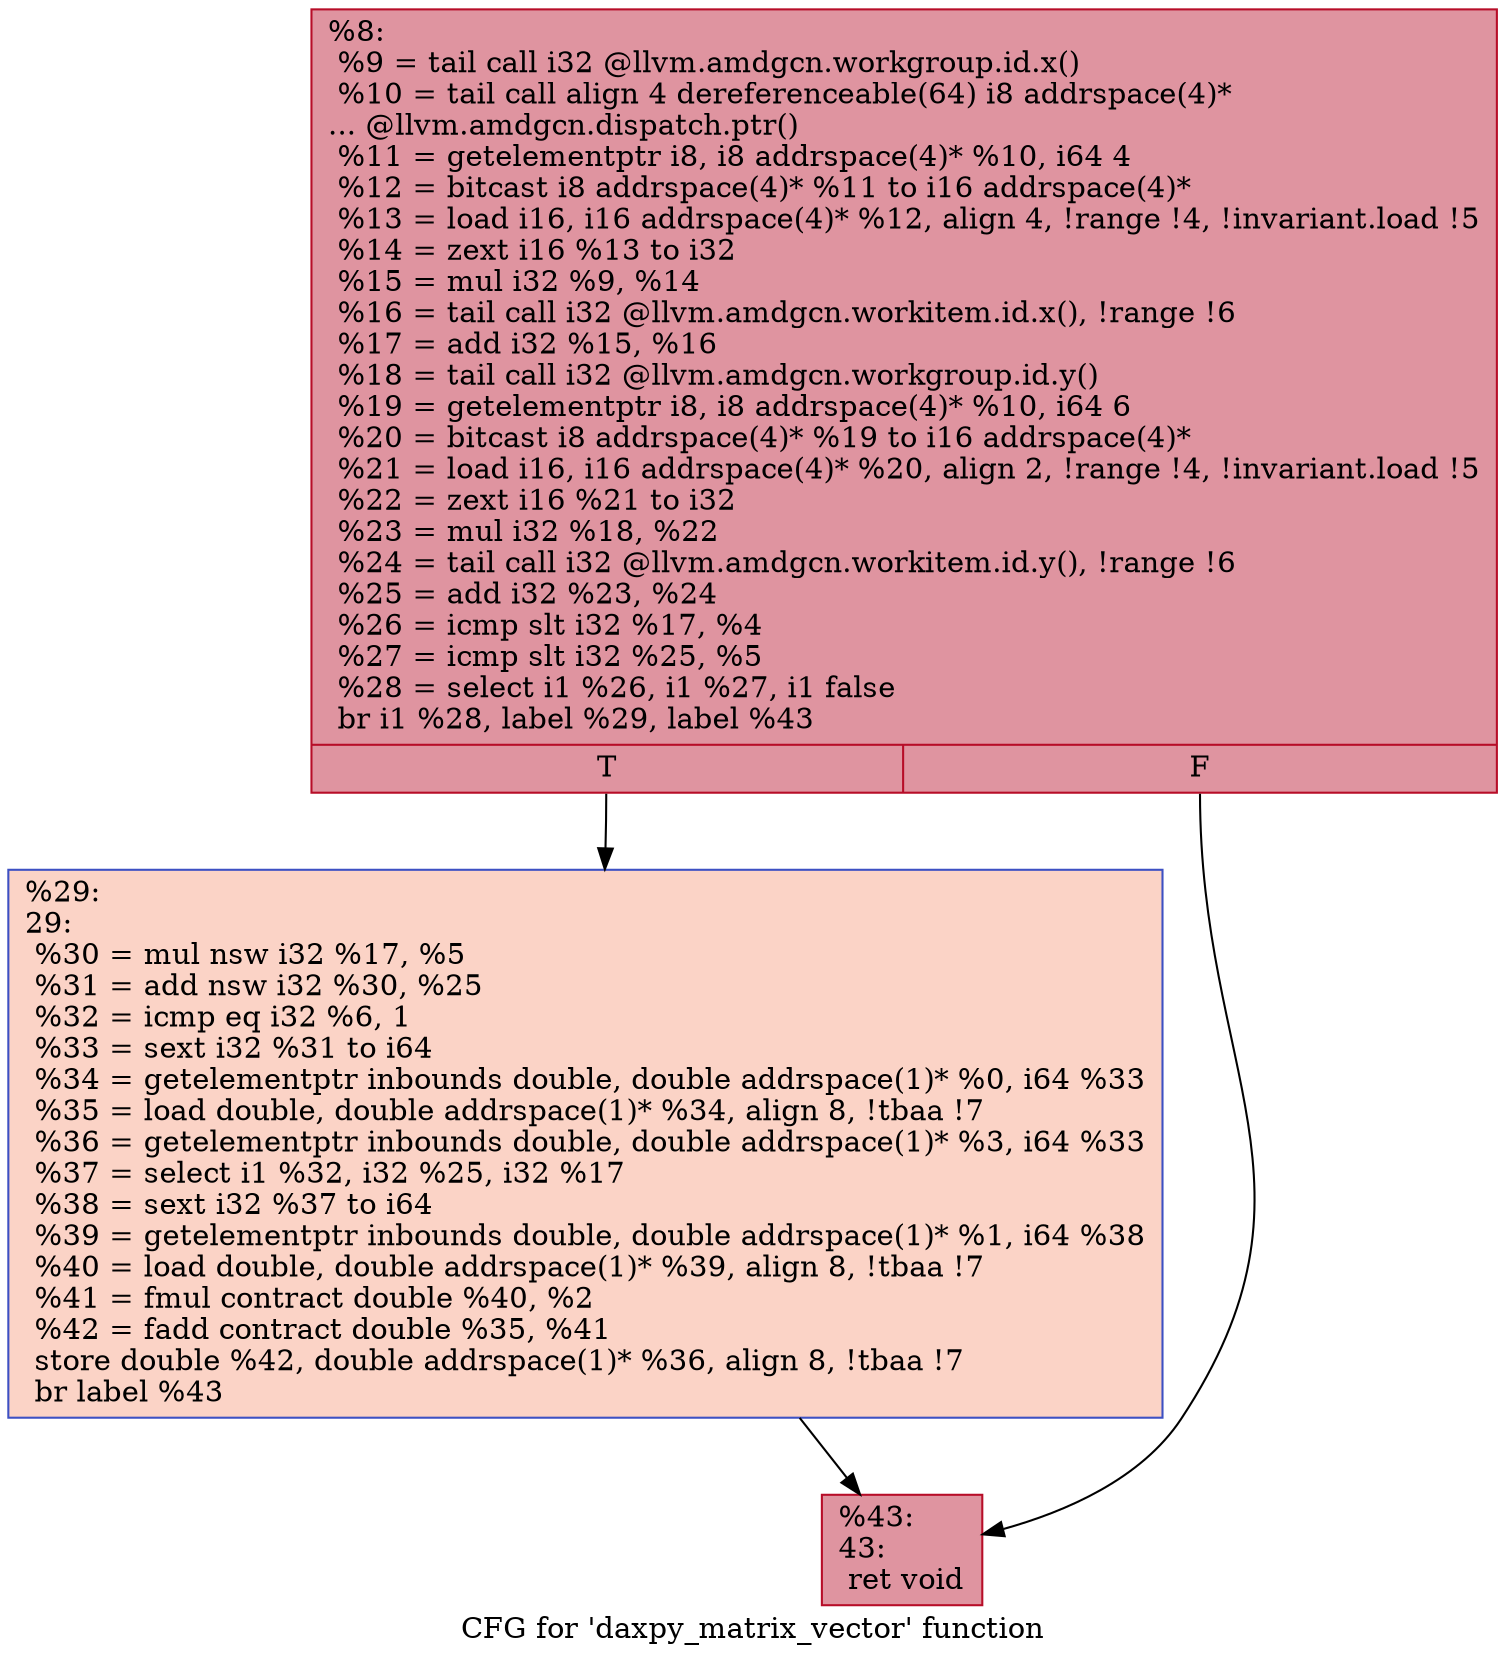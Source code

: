 digraph "CFG for 'daxpy_matrix_vector' function" {
	label="CFG for 'daxpy_matrix_vector' function";

	Node0x573c590 [shape=record,color="#b70d28ff", style=filled, fillcolor="#b70d2870",label="{%8:\l  %9 = tail call i32 @llvm.amdgcn.workgroup.id.x()\l  %10 = tail call align 4 dereferenceable(64) i8 addrspace(4)*\l... @llvm.amdgcn.dispatch.ptr()\l  %11 = getelementptr i8, i8 addrspace(4)* %10, i64 4\l  %12 = bitcast i8 addrspace(4)* %11 to i16 addrspace(4)*\l  %13 = load i16, i16 addrspace(4)* %12, align 4, !range !4, !invariant.load !5\l  %14 = zext i16 %13 to i32\l  %15 = mul i32 %9, %14\l  %16 = tail call i32 @llvm.amdgcn.workitem.id.x(), !range !6\l  %17 = add i32 %15, %16\l  %18 = tail call i32 @llvm.amdgcn.workgroup.id.y()\l  %19 = getelementptr i8, i8 addrspace(4)* %10, i64 6\l  %20 = bitcast i8 addrspace(4)* %19 to i16 addrspace(4)*\l  %21 = load i16, i16 addrspace(4)* %20, align 2, !range !4, !invariant.load !5\l  %22 = zext i16 %21 to i32\l  %23 = mul i32 %18, %22\l  %24 = tail call i32 @llvm.amdgcn.workitem.id.y(), !range !6\l  %25 = add i32 %23, %24\l  %26 = icmp slt i32 %17, %4\l  %27 = icmp slt i32 %25, %5\l  %28 = select i1 %26, i1 %27, i1 false\l  br i1 %28, label %29, label %43\l|{<s0>T|<s1>F}}"];
	Node0x573c590:s0 -> Node0x573ffd0;
	Node0x573c590:s1 -> Node0x5740060;
	Node0x573ffd0 [shape=record,color="#3d50c3ff", style=filled, fillcolor="#f59c7d70",label="{%29:\l29:                                               \l  %30 = mul nsw i32 %17, %5\l  %31 = add nsw i32 %30, %25\l  %32 = icmp eq i32 %6, 1\l  %33 = sext i32 %31 to i64\l  %34 = getelementptr inbounds double, double addrspace(1)* %0, i64 %33\l  %35 = load double, double addrspace(1)* %34, align 8, !tbaa !7\l  %36 = getelementptr inbounds double, double addrspace(1)* %3, i64 %33\l  %37 = select i1 %32, i32 %25, i32 %17\l  %38 = sext i32 %37 to i64\l  %39 = getelementptr inbounds double, double addrspace(1)* %1, i64 %38\l  %40 = load double, double addrspace(1)* %39, align 8, !tbaa !7\l  %41 = fmul contract double %40, %2\l  %42 = fadd contract double %35, %41\l  store double %42, double addrspace(1)* %36, align 8, !tbaa !7\l  br label %43\l}"];
	Node0x573ffd0 -> Node0x5740060;
	Node0x5740060 [shape=record,color="#b70d28ff", style=filled, fillcolor="#b70d2870",label="{%43:\l43:                                               \l  ret void\l}"];
}
